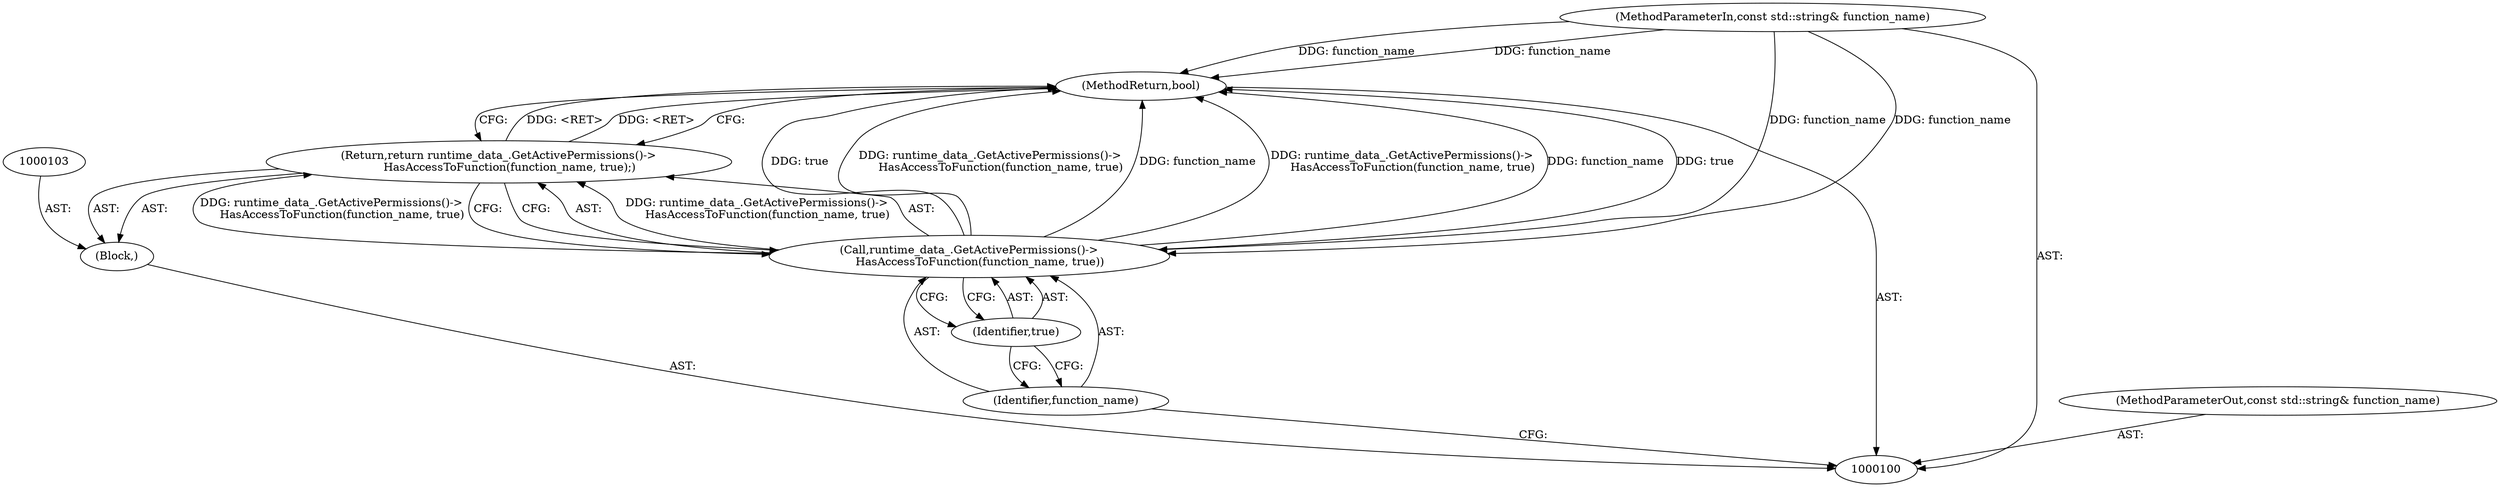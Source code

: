 digraph "0_Chrome_f335421145bb7f82c60fb9d61babcd6ce2e4b21e_0" {
"1000108" [label="(MethodReturn,bool)"];
"1000101" [label="(MethodParameterIn,const std::string& function_name)"];
"1000120" [label="(MethodParameterOut,const std::string& function_name)"];
"1000102" [label="(Block,)"];
"1000105" [label="(Call,runtime_data_.GetActivePermissions()->\n      HasAccessToFunction(function_name, true))"];
"1000104" [label="(Return,return runtime_data_.GetActivePermissions()->\n      HasAccessToFunction(function_name, true);)"];
"1000106" [label="(Identifier,function_name)"];
"1000107" [label="(Identifier,true)"];
"1000108" -> "1000100"  [label="AST: "];
"1000108" -> "1000104"  [label="CFG: "];
"1000105" -> "1000108"  [label="DDG: runtime_data_.GetActivePermissions()->\n      HasAccessToFunction(function_name, true)"];
"1000105" -> "1000108"  [label="DDG: function_name"];
"1000105" -> "1000108"  [label="DDG: true"];
"1000101" -> "1000108"  [label="DDG: function_name"];
"1000104" -> "1000108"  [label="DDG: <RET>"];
"1000101" -> "1000100"  [label="AST: "];
"1000101" -> "1000108"  [label="DDG: function_name"];
"1000101" -> "1000105"  [label="DDG: function_name"];
"1000120" -> "1000100"  [label="AST: "];
"1000102" -> "1000100"  [label="AST: "];
"1000103" -> "1000102"  [label="AST: "];
"1000104" -> "1000102"  [label="AST: "];
"1000105" -> "1000104"  [label="AST: "];
"1000105" -> "1000107"  [label="CFG: "];
"1000106" -> "1000105"  [label="AST: "];
"1000107" -> "1000105"  [label="AST: "];
"1000104" -> "1000105"  [label="CFG: "];
"1000105" -> "1000108"  [label="DDG: runtime_data_.GetActivePermissions()->\n      HasAccessToFunction(function_name, true)"];
"1000105" -> "1000108"  [label="DDG: function_name"];
"1000105" -> "1000108"  [label="DDG: true"];
"1000105" -> "1000104"  [label="DDG: runtime_data_.GetActivePermissions()->\n      HasAccessToFunction(function_name, true)"];
"1000101" -> "1000105"  [label="DDG: function_name"];
"1000104" -> "1000102"  [label="AST: "];
"1000104" -> "1000105"  [label="CFG: "];
"1000105" -> "1000104"  [label="AST: "];
"1000108" -> "1000104"  [label="CFG: "];
"1000104" -> "1000108"  [label="DDG: <RET>"];
"1000105" -> "1000104"  [label="DDG: runtime_data_.GetActivePermissions()->\n      HasAccessToFunction(function_name, true)"];
"1000106" -> "1000105"  [label="AST: "];
"1000106" -> "1000100"  [label="CFG: "];
"1000107" -> "1000106"  [label="CFG: "];
"1000107" -> "1000105"  [label="AST: "];
"1000107" -> "1000106"  [label="CFG: "];
"1000105" -> "1000107"  [label="CFG: "];
}
